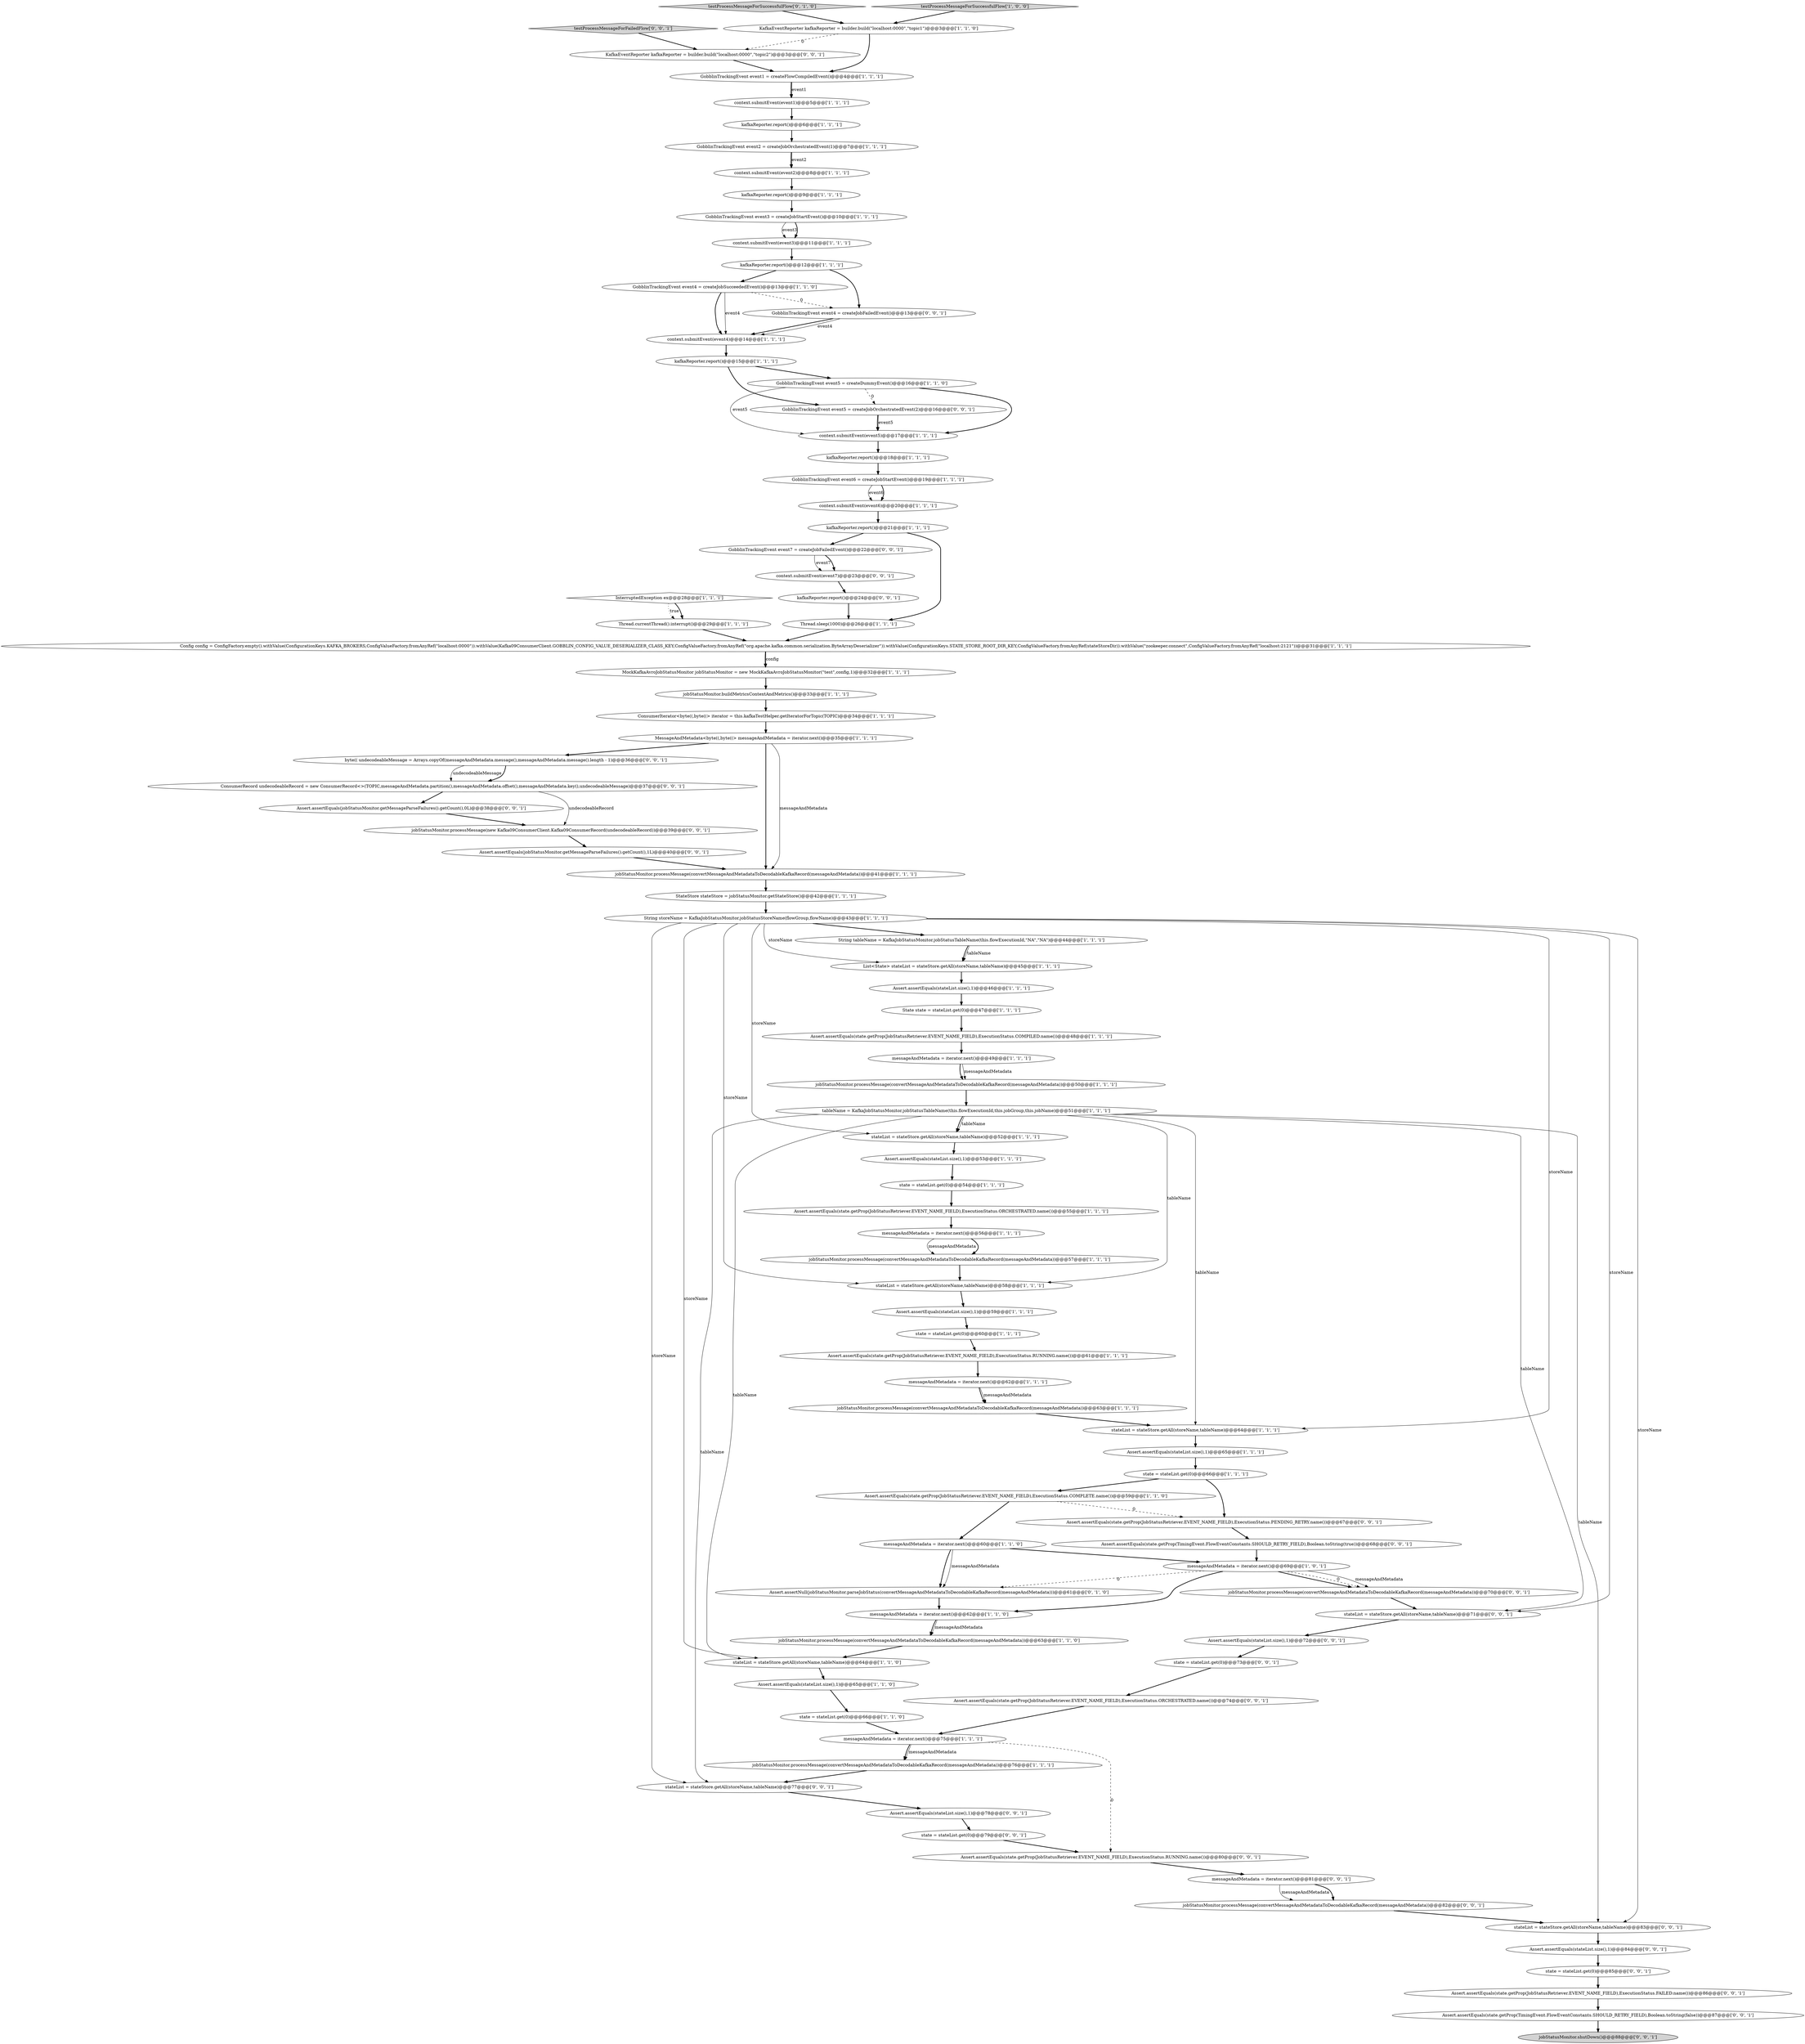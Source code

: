 digraph {
59 [style = filled, label = "Assert.assertEquals(stateList.size(),1)@@@65@@@['1', '1', '0']", fillcolor = white, shape = ellipse image = "AAA0AAABBB1BBB"];
68 [style = filled, label = "Assert.assertEquals(state.getProp(JobStatusRetriever.EVENT_NAME_FIELD),ExecutionStatus.RUNNING.name())@@@80@@@['0', '0', '1']", fillcolor = white, shape = ellipse image = "AAA0AAABBB3BBB"];
57 [style = filled, label = "kafkaReporter.report()@@@6@@@['1', '1', '1']", fillcolor = white, shape = ellipse image = "AAA0AAABBB1BBB"];
17 [style = filled, label = "KafkaEventReporter kafkaReporter = builder.build(\"localhost:0000\",\"topic1\")@@@3@@@['1', '1', '0']", fillcolor = white, shape = ellipse image = "AAA0AAABBB1BBB"];
42 [style = filled, label = "Assert.assertEquals(stateList.size(),1)@@@53@@@['1', '1', '1']", fillcolor = white, shape = ellipse image = "AAA0AAABBB1BBB"];
73 [style = filled, label = "state = stateList.get(0)@@@79@@@['0', '0', '1']", fillcolor = white, shape = ellipse image = "AAA0AAABBB3BBB"];
90 [style = filled, label = "Assert.assertEquals(stateList.size(),1)@@@84@@@['0', '0', '1']", fillcolor = white, shape = ellipse image = "AAA0AAABBB3BBB"];
0 [style = filled, label = "StateStore stateStore = jobStatusMonitor.getStateStore()@@@42@@@['1', '1', '1']", fillcolor = white, shape = ellipse image = "AAA0AAABBB1BBB"];
87 [style = filled, label = "Assert.assertEquals(state.getProp(JobStatusRetriever.EVENT_NAME_FIELD),ExecutionStatus.ORCHESTRATED.name())@@@74@@@['0', '0', '1']", fillcolor = white, shape = ellipse image = "AAA0AAABBB3BBB"];
26 [style = filled, label = "MockKafkaAvroJobStatusMonitor jobStatusMonitor = new MockKafkaAvroJobStatusMonitor(\"test\",config,1)@@@32@@@['1', '1', '1']", fillcolor = white, shape = ellipse image = "AAA0AAABBB1BBB"];
45 [style = filled, label = "context.submitEvent(event5)@@@17@@@['1', '1', '1']", fillcolor = white, shape = ellipse image = "AAA0AAABBB1BBB"];
60 [style = filled, label = "Assert.assertEquals(state.getProp(JobStatusRetriever.EVENT_NAME_FIELD),ExecutionStatus.RUNNING.name())@@@61@@@['1', '1', '1']", fillcolor = white, shape = ellipse image = "AAA0AAABBB1BBB"];
92 [style = filled, label = "jobStatusMonitor.shutDown()@@@88@@@['0', '0', '1']", fillcolor = lightgray, shape = ellipse image = "AAA0AAABBB3BBB"];
78 [style = filled, label = "byte(( undecodeableMessage = Arrays.copyOf(messageAndMetadata.message(),messageAndMetadata.message().length - 1)@@@36@@@['0', '0', '1']", fillcolor = white, shape = ellipse image = "AAA0AAABBB3BBB"];
94 [style = filled, label = "Assert.assertEquals(stateList.size(),1)@@@72@@@['0', '0', '1']", fillcolor = white, shape = ellipse image = "AAA0AAABBB3BBB"];
1 [style = filled, label = "context.submitEvent(event2)@@@8@@@['1', '1', '1']", fillcolor = white, shape = ellipse image = "AAA0AAABBB1BBB"];
82 [style = filled, label = "Assert.assertEquals(stateList.size(),1)@@@78@@@['0', '0', '1']", fillcolor = white, shape = ellipse image = "AAA0AAABBB3BBB"];
61 [style = filled, label = "context.submitEvent(event6)@@@20@@@['1', '1', '1']", fillcolor = white, shape = ellipse image = "AAA0AAABBB1BBB"];
22 [style = filled, label = "GobblinTrackingEvent event3 = createJobStartEvent()@@@10@@@['1', '1', '1']", fillcolor = white, shape = ellipse image = "AAA0AAABBB1BBB"];
50 [style = filled, label = "state = stateList.get(0)@@@60@@@['1', '1', '1']", fillcolor = white, shape = ellipse image = "AAA0AAABBB1BBB"];
71 [style = filled, label = "GobblinTrackingEvent event5 = createJobOrchestratedEvent(2)@@@16@@@['0', '0', '1']", fillcolor = white, shape = ellipse image = "AAA0AAABBB3BBB"];
10 [style = filled, label = "messageAndMetadata = iterator.next()@@@49@@@['1', '1', '1']", fillcolor = white, shape = ellipse image = "AAA0AAABBB1BBB"];
58 [style = filled, label = "String tableName = KafkaJobStatusMonitor.jobStatusTableName(this.flowExecutionId,\"NA\",\"NA\")@@@44@@@['1', '1', '1']", fillcolor = white, shape = ellipse image = "AAA0AAABBB1BBB"];
32 [style = filled, label = "kafkaReporter.report()@@@9@@@['1', '1', '1']", fillcolor = white, shape = ellipse image = "AAA0AAABBB1BBB"];
62 [style = filled, label = "kafkaReporter.report()@@@12@@@['1', '1', '1']", fillcolor = white, shape = ellipse image = "AAA0AAABBB1BBB"];
14 [style = filled, label = "GobblinTrackingEvent event5 = createDummyEvent()@@@16@@@['1', '1', '0']", fillcolor = white, shape = ellipse image = "AAA0AAABBB1BBB"];
29 [style = filled, label = "Assert.assertEquals(state.getProp(JobStatusRetriever.EVENT_NAME_FIELD),ExecutionStatus.COMPILED.name())@@@48@@@['1', '1', '1']", fillcolor = white, shape = ellipse image = "AAA0AAABBB1BBB"];
16 [style = filled, label = "messageAndMetadata = iterator.next()@@@62@@@['1', '1', '0']", fillcolor = white, shape = ellipse image = "AAA0AAABBB1BBB"];
89 [style = filled, label = "jobStatusMonitor.processMessage(convertMessageAndMetadataToDecodableKafkaRecord(messageAndMetadata))@@@70@@@['0', '0', '1']", fillcolor = white, shape = ellipse image = "AAA0AAABBB3BBB"];
53 [style = filled, label = "state = stateList.get(0)@@@66@@@['1', '1', '0']", fillcolor = white, shape = ellipse image = "AAA0AAABBB1BBB"];
54 [style = filled, label = "Thread.currentThread().interrupt()@@@29@@@['1', '1', '1']", fillcolor = white, shape = ellipse image = "AAA0AAABBB1BBB"];
12 [style = filled, label = "String storeName = KafkaJobStatusMonitor.jobStatusStoreName(flowGroup,flowName)@@@43@@@['1', '1', '1']", fillcolor = white, shape = ellipse image = "AAA0AAABBB1BBB"];
51 [style = filled, label = "GobblinTrackingEvent event2 = createJobOrchestratedEvent(1)@@@7@@@['1', '1', '1']", fillcolor = white, shape = ellipse image = "AAA0AAABBB1BBB"];
2 [style = filled, label = "jobStatusMonitor.processMessage(convertMessageAndMetadataToDecodableKafkaRecord(messageAndMetadata))@@@57@@@['1', '1', '1']", fillcolor = white, shape = ellipse image = "AAA0AAABBB1BBB"];
38 [style = filled, label = "GobblinTrackingEvent event4 = createJobSucceededEvent()@@@13@@@['1', '1', '0']", fillcolor = white, shape = ellipse image = "AAA0AAABBB1BBB"];
18 [style = filled, label = "MessageAndMetadata<byte((,byte((> messageAndMetadata = iterator.next()@@@35@@@['1', '1', '1']", fillcolor = white, shape = ellipse image = "AAA0AAABBB1BBB"];
21 [style = filled, label = "jobStatusMonitor.buildMetricsContextAndMetrics()@@@33@@@['1', '1', '1']", fillcolor = white, shape = ellipse image = "AAA0AAABBB1BBB"];
7 [style = filled, label = "tableName = KafkaJobStatusMonitor.jobStatusTableName(this.flowExecutionId,this.jobGroup,this.jobName)@@@51@@@['1', '1', '1']", fillcolor = white, shape = ellipse image = "AAA0AAABBB1BBB"];
88 [style = filled, label = "context.submitEvent(event7)@@@23@@@['0', '0', '1']", fillcolor = white, shape = ellipse image = "AAA0AAABBB3BBB"];
66 [style = filled, label = "GobblinTrackingEvent event4 = createJobFailedEvent()@@@13@@@['0', '0', '1']", fillcolor = white, shape = ellipse image = "AAA0AAABBB3BBB"];
75 [style = filled, label = "kafkaReporter.report()@@@24@@@['0', '0', '1']", fillcolor = white, shape = ellipse image = "AAA0AAABBB3BBB"];
20 [style = filled, label = "state = stateList.get(0)@@@54@@@['1', '1', '1']", fillcolor = white, shape = ellipse image = "AAA0AAABBB1BBB"];
13 [style = filled, label = "Assert.assertEquals(stateList.size(),1)@@@65@@@['1', '1', '1']", fillcolor = white, shape = ellipse image = "AAA0AAABBB1BBB"];
96 [style = filled, label = "Assert.assertEquals(state.getProp(TimingEvent.FlowEventConstants.SHOULD_RETRY_FIELD),Boolean.toString(true))@@@68@@@['0', '0', '1']", fillcolor = white, shape = ellipse image = "AAA0AAABBB3BBB"];
46 [style = filled, label = "jobStatusMonitor.processMessage(convertMessageAndMetadataToDecodableKafkaRecord(messageAndMetadata))@@@50@@@['1', '1', '1']", fillcolor = white, shape = ellipse image = "AAA0AAABBB1BBB"];
84 [style = filled, label = "Assert.assertEquals(state.getProp(TimingEvent.FlowEventConstants.SHOULD_RETRY_FIELD),Boolean.toString(false))@@@87@@@['0', '0', '1']", fillcolor = white, shape = ellipse image = "AAA0AAABBB3BBB"];
25 [style = filled, label = "stateList = stateStore.getAll(storeName,tableName)@@@52@@@['1', '1', '1']", fillcolor = white, shape = ellipse image = "AAA0AAABBB1BBB"];
39 [style = filled, label = "stateList = stateStore.getAll(storeName,tableName)@@@64@@@['1', '1', '0']", fillcolor = white, shape = ellipse image = "AAA0AAABBB1BBB"];
40 [style = filled, label = "kafkaReporter.report()@@@15@@@['1', '1', '1']", fillcolor = white, shape = ellipse image = "AAA0AAABBB1BBB"];
69 [style = filled, label = "KafkaEventReporter kafkaReporter = builder.build(\"localhost:0000\",\"topic2\")@@@3@@@['0', '0', '1']", fillcolor = white, shape = ellipse image = "AAA0AAABBB3BBB"];
15 [style = filled, label = "jobStatusMonitor.processMessage(convertMessageAndMetadataToDecodableKafkaRecord(messageAndMetadata))@@@63@@@['1', '1', '1']", fillcolor = white, shape = ellipse image = "AAA0AAABBB1BBB"];
4 [style = filled, label = "kafkaReporter.report()@@@18@@@['1', '1', '1']", fillcolor = white, shape = ellipse image = "AAA0AAABBB1BBB"];
76 [style = filled, label = "state = stateList.get(0)@@@73@@@['0', '0', '1']", fillcolor = white, shape = ellipse image = "AAA0AAABBB3BBB"];
56 [style = filled, label = "stateList = stateStore.getAll(storeName,tableName)@@@64@@@['1', '1', '1']", fillcolor = white, shape = ellipse image = "AAA0AAABBB1BBB"];
64 [style = filled, label = "testProcessMessageForSuccessfulFlow['0', '1', '0']", fillcolor = lightgray, shape = diamond image = "AAA0AAABBB2BBB"];
74 [style = filled, label = "state = stateList.get(0)@@@85@@@['0', '0', '1']", fillcolor = white, shape = ellipse image = "AAA0AAABBB3BBB"];
11 [style = filled, label = "jobStatusMonitor.processMessage(convertMessageAndMetadataToDecodableKafkaRecord(messageAndMetadata))@@@76@@@['1', '1', '1']", fillcolor = white, shape = ellipse image = "AAA0AAABBB1BBB"];
80 [style = filled, label = "GobblinTrackingEvent event7 = createJobFailedEvent()@@@22@@@['0', '0', '1']", fillcolor = white, shape = ellipse image = "AAA0AAABBB3BBB"];
85 [style = filled, label = "messageAndMetadata = iterator.next()@@@81@@@['0', '0', '1']", fillcolor = white, shape = ellipse image = "AAA0AAABBB3BBB"];
55 [style = filled, label = "messageAndMetadata = iterator.next()@@@62@@@['1', '1', '1']", fillcolor = white, shape = ellipse image = "AAA0AAABBB1BBB"];
91 [style = filled, label = "Assert.assertEquals(jobStatusMonitor.getMessageParseFailures().getCount(),1L)@@@40@@@['0', '0', '1']", fillcolor = white, shape = ellipse image = "AAA0AAABBB3BBB"];
30 [style = filled, label = "InterruptedException ex@@@28@@@['1', '1', '1']", fillcolor = white, shape = diamond image = "AAA0AAABBB1BBB"];
9 [style = filled, label = "Config config = ConfigFactory.empty().withValue(ConfigurationKeys.KAFKA_BROKERS,ConfigValueFactory.fromAnyRef(\"localhost:0000\")).withValue(Kafka09ConsumerClient.GOBBLIN_CONFIG_VALUE_DESERIALIZER_CLASS_KEY,ConfigValueFactory.fromAnyRef(\"org.apache.kafka.common.serialization.ByteArrayDeserializer\")).withValue(ConfigurationKeys.STATE_STORE_ROOT_DIR_KEY,ConfigValueFactory.fromAnyRef(stateStoreDir)).withValue(\"zookeeper.connect\",ConfigValueFactory.fromAnyRef(\"localhost:2121\"))@@@31@@@['1', '1', '1']", fillcolor = white, shape = ellipse image = "AAA0AAABBB1BBB"];
36 [style = filled, label = "Assert.assertEquals(state.getProp(JobStatusRetriever.EVENT_NAME_FIELD),ExecutionStatus.COMPLETE.name())@@@59@@@['1', '1', '0']", fillcolor = white, shape = ellipse image = "AAA0AAABBB1BBB"];
70 [style = filled, label = "Assert.assertEquals(jobStatusMonitor.getMessageParseFailures().getCount(),0L)@@@38@@@['0', '0', '1']", fillcolor = white, shape = ellipse image = "AAA0AAABBB3BBB"];
19 [style = filled, label = "messageAndMetadata = iterator.next()@@@56@@@['1', '1', '1']", fillcolor = white, shape = ellipse image = "AAA0AAABBB1BBB"];
44 [style = filled, label = "messageAndMetadata = iterator.next()@@@60@@@['1', '1', '0']", fillcolor = white, shape = ellipse image = "AAA0AAABBB1BBB"];
35 [style = filled, label = "GobblinTrackingEvent event1 = createFlowCompiledEvent()@@@4@@@['1', '1', '1']", fillcolor = white, shape = ellipse image = "AAA0AAABBB1BBB"];
37 [style = filled, label = "messageAndMetadata = iterator.next()@@@75@@@['1', '1', '1']", fillcolor = white, shape = ellipse image = "AAA0AAABBB1BBB"];
63 [style = filled, label = "context.submitEvent(event3)@@@11@@@['1', '1', '1']", fillcolor = white, shape = ellipse image = "AAA0AAABBB1BBB"];
34 [style = filled, label = "Assert.assertEquals(state.getProp(JobStatusRetriever.EVENT_NAME_FIELD),ExecutionStatus.ORCHESTRATED.name())@@@55@@@['1', '1', '1']", fillcolor = white, shape = ellipse image = "AAA0AAABBB1BBB"];
93 [style = filled, label = "stateList = stateStore.getAll(storeName,tableName)@@@71@@@['0', '0', '1']", fillcolor = white, shape = ellipse image = "AAA0AAABBB3BBB"];
49 [style = filled, label = "Assert.assertEquals(stateList.size(),1)@@@59@@@['1', '1', '1']", fillcolor = white, shape = ellipse image = "AAA0AAABBB1BBB"];
83 [style = filled, label = "jobStatusMonitor.processMessage(new Kafka09ConsumerClient.Kafka09ConsumerRecord(undecodeableRecord))@@@39@@@['0', '0', '1']", fillcolor = white, shape = ellipse image = "AAA0AAABBB3BBB"];
67 [style = filled, label = "jobStatusMonitor.processMessage(convertMessageAndMetadataToDecodableKafkaRecord(messageAndMetadata))@@@82@@@['0', '0', '1']", fillcolor = white, shape = ellipse image = "AAA0AAABBB3BBB"];
81 [style = filled, label = "Assert.assertEquals(state.getProp(JobStatusRetriever.EVENT_NAME_FIELD),ExecutionStatus.FAILED.name())@@@86@@@['0', '0', '1']", fillcolor = white, shape = ellipse image = "AAA0AAABBB3BBB"];
28 [style = filled, label = "testProcessMessageForSuccessfulFlow['1', '0', '0']", fillcolor = lightgray, shape = diamond image = "AAA0AAABBB1BBB"];
41 [style = filled, label = "GobblinTrackingEvent event6 = createJobStartEvent()@@@19@@@['1', '1', '1']", fillcolor = white, shape = ellipse image = "AAA0AAABBB1BBB"];
43 [style = filled, label = "state = stateList.get(0)@@@66@@@['1', '1', '1']", fillcolor = white, shape = ellipse image = "AAA0AAABBB1BBB"];
52 [style = filled, label = "context.submitEvent(event4)@@@14@@@['1', '1', '1']", fillcolor = white, shape = ellipse image = "AAA0AAABBB1BBB"];
6 [style = filled, label = "ConsumerIterator<byte((,byte((> iterator = this.kafkaTestHelper.getIteratorForTopic(TOPIC)@@@34@@@['1', '1', '1']", fillcolor = white, shape = ellipse image = "AAA0AAABBB1BBB"];
48 [style = filled, label = "List<State> stateList = stateStore.getAll(storeName,tableName)@@@45@@@['1', '1', '1']", fillcolor = white, shape = ellipse image = "AAA0AAABBB1BBB"];
8 [style = filled, label = "Assert.assertEquals(stateList.size(),1)@@@46@@@['1', '1', '1']", fillcolor = white, shape = ellipse image = "AAA0AAABBB1BBB"];
95 [style = filled, label = "ConsumerRecord undecodeableRecord = new ConsumerRecord<>(TOPIC,messageAndMetadata.partition(),messageAndMetadata.offset(),messageAndMetadata.key(),undecodeableMessage)@@@37@@@['0', '0', '1']", fillcolor = white, shape = ellipse image = "AAA0AAABBB3BBB"];
77 [style = filled, label = "Assert.assertEquals(state.getProp(JobStatusRetriever.EVENT_NAME_FIELD),ExecutionStatus.PENDING_RETRY.name())@@@67@@@['0', '0', '1']", fillcolor = white, shape = ellipse image = "AAA0AAABBB3BBB"];
5 [style = filled, label = "kafkaReporter.report()@@@21@@@['1', '1', '1']", fillcolor = white, shape = ellipse image = "AAA0AAABBB1BBB"];
31 [style = filled, label = "State state = stateList.get(0)@@@47@@@['1', '1', '1']", fillcolor = white, shape = ellipse image = "AAA0AAABBB1BBB"];
47 [style = filled, label = "Thread.sleep(1000)@@@26@@@['1', '1', '1']", fillcolor = white, shape = ellipse image = "AAA0AAABBB1BBB"];
86 [style = filled, label = "testProcessMessageForFailedFlow['0', '0', '1']", fillcolor = lightgray, shape = diamond image = "AAA0AAABBB3BBB"];
3 [style = filled, label = "messageAndMetadata = iterator.next()@@@69@@@['1', '0', '1']", fillcolor = white, shape = ellipse image = "AAA0AAABBB1BBB"];
24 [style = filled, label = "jobStatusMonitor.processMessage(convertMessageAndMetadataToDecodableKafkaRecord(messageAndMetadata))@@@41@@@['1', '1', '1']", fillcolor = white, shape = ellipse image = "AAA0AAABBB1BBB"];
72 [style = filled, label = "stateList = stateStore.getAll(storeName,tableName)@@@77@@@['0', '0', '1']", fillcolor = white, shape = ellipse image = "AAA0AAABBB3BBB"];
27 [style = filled, label = "context.submitEvent(event1)@@@5@@@['1', '1', '1']", fillcolor = white, shape = ellipse image = "AAA0AAABBB1BBB"];
79 [style = filled, label = "stateList = stateStore.getAll(storeName,tableName)@@@83@@@['0', '0', '1']", fillcolor = white, shape = ellipse image = "AAA0AAABBB3BBB"];
23 [style = filled, label = "jobStatusMonitor.processMessage(convertMessageAndMetadataToDecodableKafkaRecord(messageAndMetadata))@@@63@@@['1', '1', '0']", fillcolor = white, shape = ellipse image = "AAA0AAABBB1BBB"];
65 [style = filled, label = "Assert.assertNull(jobStatusMonitor.parseJobStatus(convertMessageAndMetadataToDecodableKafkaRecord(messageAndMetadata)))@@@61@@@['0', '1', '0']", fillcolor = white, shape = ellipse image = "AAA1AAABBB2BBB"];
33 [style = filled, label = "stateList = stateStore.getAll(storeName,tableName)@@@58@@@['1', '1', '1']", fillcolor = white, shape = ellipse image = "AAA0AAABBB1BBB"];
40->71 [style = bold, label=""];
78->95 [style = solid, label="undecodeableMessage"];
81->84 [style = bold, label=""];
44->3 [style = bold, label=""];
69->35 [style = bold, label=""];
48->8 [style = bold, label=""];
41->61 [style = solid, label="event6"];
38->66 [style = dashed, label="0"];
80->88 [style = solid, label="event7"];
64->17 [style = bold, label=""];
15->56 [style = bold, label=""];
62->66 [style = bold, label=""];
71->45 [style = bold, label=""];
8->31 [style = bold, label=""];
67->79 [style = bold, label=""];
79->90 [style = bold, label=""];
51->1 [style = bold, label=""];
86->69 [style = bold, label=""];
12->33 [style = solid, label="storeName"];
16->23 [style = bold, label=""];
90->74 [style = bold, label=""];
60->55 [style = bold, label=""];
71->45 [style = solid, label="event5"];
63->62 [style = bold, label=""];
3->89 [style = bold, label=""];
2->33 [style = bold, label=""];
25->42 [style = bold, label=""];
38->52 [style = bold, label=""];
9->26 [style = bold, label=""];
30->54 [style = dotted, label="true"];
31->29 [style = bold, label=""];
66->52 [style = bold, label=""];
17->69 [style = dashed, label="0"];
7->33 [style = solid, label="tableName"];
76->87 [style = bold, label=""];
94->76 [style = bold, label=""];
7->93 [style = solid, label="tableName"];
30->54 [style = bold, label=""];
26->21 [style = bold, label=""];
14->45 [style = solid, label="event5"];
70->83 [style = bold, label=""];
14->45 [style = bold, label=""];
61->5 [style = bold, label=""];
24->0 [style = bold, label=""];
62->38 [style = bold, label=""];
66->52 [style = solid, label="event4"];
13->43 [style = bold, label=""];
74->81 [style = bold, label=""];
7->25 [style = solid, label="tableName"];
22->63 [style = solid, label="event3"];
50->60 [style = bold, label=""];
0->12 [style = bold, label=""];
57->51 [style = bold, label=""];
42->20 [style = bold, label=""];
7->39 [style = solid, label="tableName"];
3->89 [style = dashed, label="0"];
85->67 [style = solid, label="messageAndMetadata"];
5->47 [style = bold, label=""];
29->10 [style = bold, label=""];
46->7 [style = bold, label=""];
12->79 [style = solid, label="storeName"];
19->2 [style = bold, label=""];
58->48 [style = bold, label=""];
21->6 [style = bold, label=""];
33->49 [style = bold, label=""];
41->61 [style = bold, label=""];
39->59 [style = bold, label=""];
45->4 [style = bold, label=""];
28->17 [style = bold, label=""];
1->32 [style = bold, label=""];
44->65 [style = bold, label=""];
12->72 [style = solid, label="storeName"];
6->18 [style = bold, label=""];
73->68 [style = bold, label=""];
82->73 [style = bold, label=""];
37->68 [style = dashed, label="0"];
96->3 [style = bold, label=""];
58->48 [style = solid, label="tableName"];
3->65 [style = dashed, label="0"];
12->58 [style = bold, label=""];
77->96 [style = bold, label=""];
75->47 [style = bold, label=""];
38->52 [style = solid, label="event4"];
56->13 [style = bold, label=""];
9->26 [style = solid, label="config"];
35->27 [style = bold, label=""];
44->65 [style = solid, label="messageAndMetadata"];
37->11 [style = solid, label="messageAndMetadata"];
55->15 [style = bold, label=""];
65->16 [style = bold, label=""];
36->44 [style = bold, label=""];
7->25 [style = bold, label=""];
80->88 [style = bold, label=""];
32->22 [style = bold, label=""];
43->36 [style = bold, label=""];
93->94 [style = bold, label=""];
88->75 [style = bold, label=""];
12->25 [style = solid, label="storeName"];
3->89 [style = solid, label="messageAndMetadata"];
3->16 [style = bold, label=""];
95->70 [style = bold, label=""];
10->46 [style = bold, label=""];
72->82 [style = bold, label=""];
20->34 [style = bold, label=""];
10->46 [style = solid, label="messageAndMetadata"];
17->35 [style = bold, label=""];
22->63 [style = bold, label=""];
19->2 [style = solid, label="messageAndMetadata"];
43->77 [style = bold, label=""];
27->57 [style = bold, label=""];
14->71 [style = dashed, label="0"];
36->77 [style = dashed, label="0"];
95->83 [style = solid, label="undecodeableRecord"];
7->79 [style = solid, label="tableName"];
53->37 [style = bold, label=""];
5->80 [style = bold, label=""];
18->24 [style = bold, label=""];
55->15 [style = solid, label="messageAndMetadata"];
51->1 [style = solid, label="event2"];
89->93 [style = bold, label=""];
23->39 [style = bold, label=""];
16->23 [style = solid, label="messageAndMetadata"];
47->9 [style = bold, label=""];
18->24 [style = solid, label="messageAndMetadata"];
12->56 [style = solid, label="storeName"];
52->40 [style = bold, label=""];
35->27 [style = solid, label="event1"];
12->39 [style = solid, label="storeName"];
12->93 [style = solid, label="storeName"];
54->9 [style = bold, label=""];
4->41 [style = bold, label=""];
40->14 [style = bold, label=""];
7->56 [style = solid, label="tableName"];
78->95 [style = bold, label=""];
91->24 [style = bold, label=""];
87->37 [style = bold, label=""];
59->53 [style = bold, label=""];
85->67 [style = bold, label=""];
37->11 [style = bold, label=""];
7->72 [style = solid, label="tableName"];
18->78 [style = bold, label=""];
83->91 [style = bold, label=""];
68->85 [style = bold, label=""];
84->92 [style = bold, label=""];
11->72 [style = bold, label=""];
34->19 [style = bold, label=""];
49->50 [style = bold, label=""];
12->48 [style = solid, label="storeName"];
}
